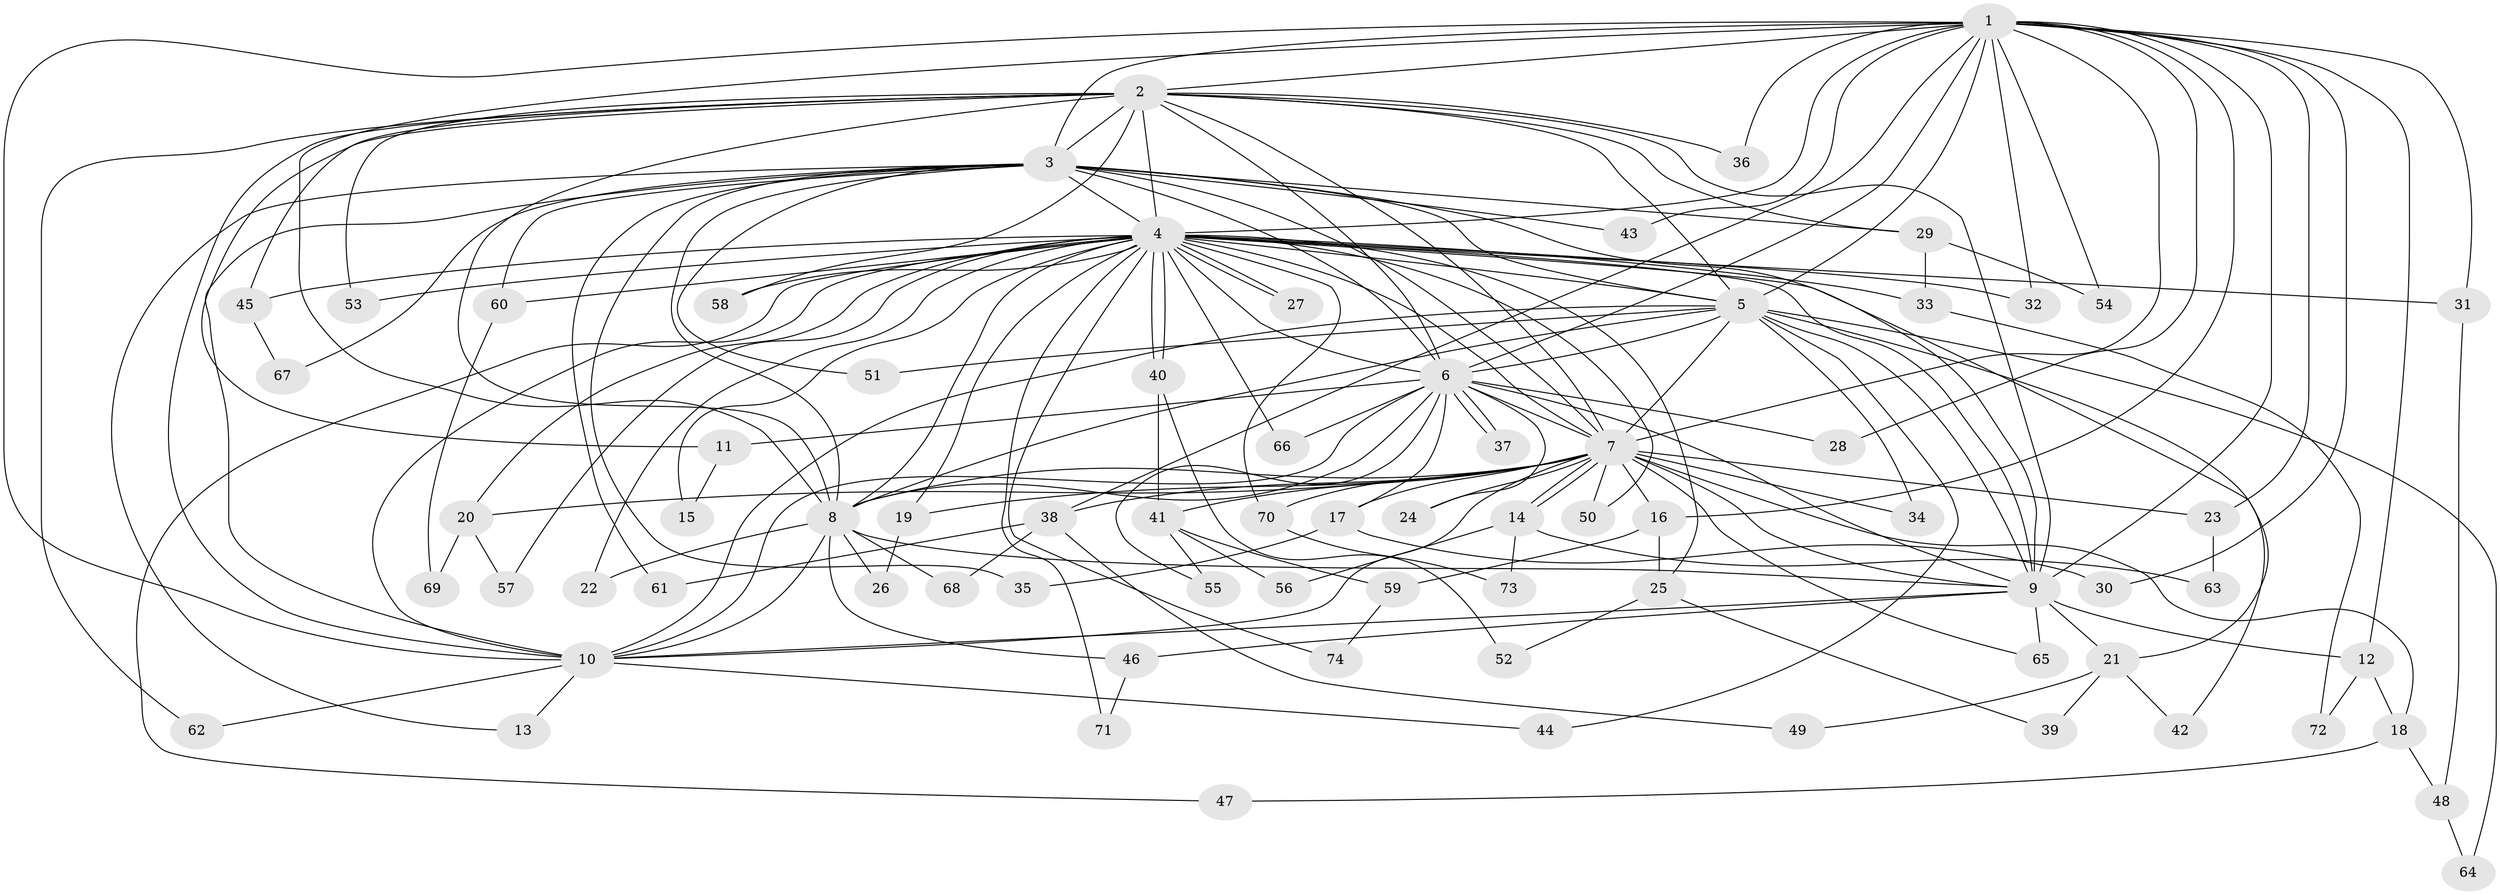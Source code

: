 // Generated by graph-tools (version 1.1) at 2025/11/02/27/25 16:11:01]
// undirected, 74 vertices, 173 edges
graph export_dot {
graph [start="1"]
  node [color=gray90,style=filled];
  1;
  2;
  3;
  4;
  5;
  6;
  7;
  8;
  9;
  10;
  11;
  12;
  13;
  14;
  15;
  16;
  17;
  18;
  19;
  20;
  21;
  22;
  23;
  24;
  25;
  26;
  27;
  28;
  29;
  30;
  31;
  32;
  33;
  34;
  35;
  36;
  37;
  38;
  39;
  40;
  41;
  42;
  43;
  44;
  45;
  46;
  47;
  48;
  49;
  50;
  51;
  52;
  53;
  54;
  55;
  56;
  57;
  58;
  59;
  60;
  61;
  62;
  63;
  64;
  65;
  66;
  67;
  68;
  69;
  70;
  71;
  72;
  73;
  74;
  1 -- 2;
  1 -- 3;
  1 -- 4;
  1 -- 5;
  1 -- 6;
  1 -- 7;
  1 -- 8;
  1 -- 9;
  1 -- 10;
  1 -- 12;
  1 -- 16;
  1 -- 23;
  1 -- 28;
  1 -- 30;
  1 -- 31;
  1 -- 32;
  1 -- 36;
  1 -- 38;
  1 -- 43;
  1 -- 54;
  2 -- 3;
  2 -- 4;
  2 -- 5;
  2 -- 6;
  2 -- 7;
  2 -- 8;
  2 -- 9;
  2 -- 10;
  2 -- 11;
  2 -- 29;
  2 -- 36;
  2 -- 45;
  2 -- 53;
  2 -- 58;
  2 -- 62;
  3 -- 4;
  3 -- 5;
  3 -- 6;
  3 -- 7;
  3 -- 8;
  3 -- 9;
  3 -- 10;
  3 -- 13;
  3 -- 29;
  3 -- 35;
  3 -- 43;
  3 -- 51;
  3 -- 60;
  3 -- 61;
  3 -- 67;
  4 -- 5;
  4 -- 6;
  4 -- 7;
  4 -- 8;
  4 -- 9;
  4 -- 10;
  4 -- 15;
  4 -- 19;
  4 -- 20;
  4 -- 21;
  4 -- 22;
  4 -- 25;
  4 -- 27;
  4 -- 27;
  4 -- 31;
  4 -- 32;
  4 -- 33;
  4 -- 40;
  4 -- 40;
  4 -- 45;
  4 -- 47;
  4 -- 50;
  4 -- 53;
  4 -- 57;
  4 -- 58;
  4 -- 60;
  4 -- 66;
  4 -- 70;
  4 -- 71;
  4 -- 74;
  5 -- 6;
  5 -- 7;
  5 -- 8;
  5 -- 9;
  5 -- 10;
  5 -- 34;
  5 -- 42;
  5 -- 44;
  5 -- 51;
  5 -- 64;
  6 -- 7;
  6 -- 8;
  6 -- 9;
  6 -- 10;
  6 -- 11;
  6 -- 17;
  6 -- 24;
  6 -- 28;
  6 -- 37;
  6 -- 37;
  6 -- 55;
  6 -- 66;
  7 -- 8;
  7 -- 9;
  7 -- 10;
  7 -- 14;
  7 -- 14;
  7 -- 16;
  7 -- 17;
  7 -- 18;
  7 -- 19;
  7 -- 20;
  7 -- 23;
  7 -- 24;
  7 -- 34;
  7 -- 38;
  7 -- 41;
  7 -- 50;
  7 -- 65;
  7 -- 70;
  8 -- 9;
  8 -- 10;
  8 -- 22;
  8 -- 26;
  8 -- 46;
  8 -- 68;
  9 -- 10;
  9 -- 12;
  9 -- 21;
  9 -- 46;
  9 -- 65;
  10 -- 13;
  10 -- 44;
  10 -- 62;
  11 -- 15;
  12 -- 18;
  12 -- 72;
  14 -- 56;
  14 -- 63;
  14 -- 73;
  16 -- 25;
  16 -- 59;
  17 -- 30;
  17 -- 35;
  18 -- 47;
  18 -- 48;
  19 -- 26;
  20 -- 57;
  20 -- 69;
  21 -- 39;
  21 -- 42;
  21 -- 49;
  23 -- 63;
  25 -- 39;
  25 -- 52;
  29 -- 33;
  29 -- 54;
  31 -- 48;
  33 -- 72;
  38 -- 49;
  38 -- 61;
  38 -- 68;
  40 -- 41;
  40 -- 52;
  41 -- 55;
  41 -- 56;
  41 -- 59;
  45 -- 67;
  46 -- 71;
  48 -- 64;
  59 -- 74;
  60 -- 69;
  70 -- 73;
}
